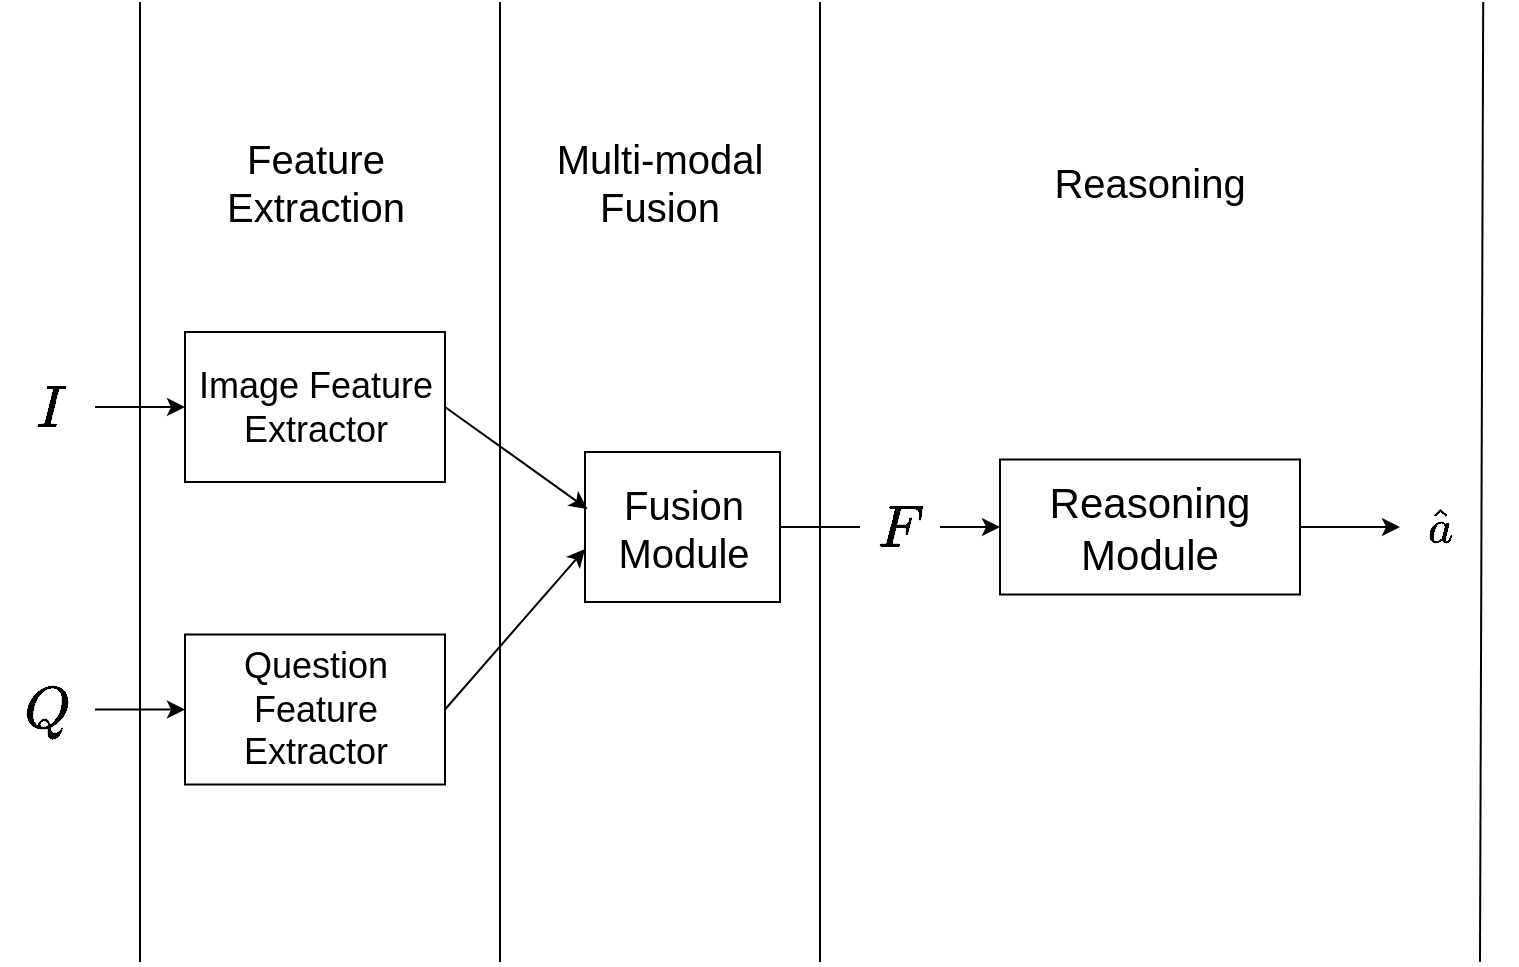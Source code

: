 <mxfile version="12.9.0" type="device"><diagram id="UupYOEqrn4NkPftUX26z" name="Page-1"><mxGraphModel dx="1038" dy="595" grid="1" gridSize="10" guides="1" tooltips="1" connect="1" arrows="1" fold="1" page="1" pageScale="1" pageWidth="850" pageHeight="1100" math="1" shadow="0"><root><mxCell id="0"/><mxCell id="1" parent="0"/><mxCell id="Fv4OYo2fgsuNVgweojiK-3" value="\(I\)" style="text;html=1;strokeColor=none;fillColor=none;align=center;verticalAlign=middle;whiteSpace=wrap;rounded=0;fontSize=25;" vertex="1" parent="1"><mxGeometry x="32.5" y="220" width="45" height="45" as="geometry"/></mxCell><mxCell id="Fv4OYo2fgsuNVgweojiK-4" value="Image Feature Extractor" style="rounded=0;whiteSpace=wrap;html=1;fillColor=none;fontSize=18;" vertex="1" parent="1"><mxGeometry x="122.5" y="205" width="130" height="75" as="geometry"/></mxCell><mxCell id="Fv4OYo2fgsuNVgweojiK-6" value="Question Feature Extractor" style="rounded=0;whiteSpace=wrap;html=1;fillColor=none;fontSize=18;" vertex="1" parent="1"><mxGeometry x="122.5" y="356.25" width="130" height="75" as="geometry"/></mxCell><mxCell id="Fv4OYo2fgsuNVgweojiK-9" value="\(Q\)" style="text;html=1;strokeColor=none;fillColor=none;align=center;verticalAlign=middle;whiteSpace=wrap;rounded=0;fontSize=25;" vertex="1" parent="1"><mxGeometry x="30" y="372.5" width="47.5" height="42.5" as="geometry"/></mxCell><mxCell id="Fv4OYo2fgsuNVgweojiK-11" value="" style="endArrow=classic;html=1;fontSize=25;exitX=1;exitY=0.5;exitDx=0;exitDy=0;entryX=0;entryY=0.5;entryDx=0;entryDy=0;" edge="1" parent="1" source="Fv4OYo2fgsuNVgweojiK-3" target="Fv4OYo2fgsuNVgweojiK-4"><mxGeometry width="50" height="50" relative="1" as="geometry"><mxPoint x="312.5" y="300" as="sourcePoint"/><mxPoint x="362.5" y="250" as="targetPoint"/></mxGeometry></mxCell><mxCell id="Fv4OYo2fgsuNVgweojiK-12" value="" style="endArrow=classic;html=1;fontSize=25;exitX=1;exitY=0.5;exitDx=0;exitDy=0;entryX=0;entryY=0.5;entryDx=0;entryDy=0;" edge="1" parent="1" source="Fv4OYo2fgsuNVgweojiK-9" target="Fv4OYo2fgsuNVgweojiK-6"><mxGeometry width="50" height="50" relative="1" as="geometry"><mxPoint x="-187.5" y="420" as="sourcePoint"/><mxPoint x="-137.5" y="370" as="targetPoint"/></mxGeometry></mxCell><mxCell id="Fv4OYo2fgsuNVgweojiK-13" value="" style="endArrow=classic;html=1;fontSize=25;exitX=1;exitY=0.5;exitDx=0;exitDy=0;entryX=0.013;entryY=0.38;entryDx=0;entryDy=0;entryPerimeter=0;" edge="1" parent="1" source="Fv4OYo2fgsuNVgweojiK-4" target="Fv4OYo2fgsuNVgweojiK-14"><mxGeometry width="50" height="50" relative="1" as="geometry"><mxPoint x="312.5" y="300" as="sourcePoint"/><mxPoint x="362.5" y="290" as="targetPoint"/></mxGeometry></mxCell><mxCell id="Fv4OYo2fgsuNVgweojiK-14" value="Fusion Module" style="rounded=0;whiteSpace=wrap;html=1;fillColor=none;fontSize=20;" vertex="1" parent="1"><mxGeometry x="322.5" y="265" width="97.5" height="75" as="geometry"/></mxCell><mxCell id="Fv4OYo2fgsuNVgweojiK-15" value="" style="endArrow=classic;html=1;fontSize=25;exitX=1;exitY=0.5;exitDx=0;exitDy=0;entryX=0;entryY=0.647;entryDx=0;entryDy=0;entryPerimeter=0;" edge="1" parent="1" source="Fv4OYo2fgsuNVgweojiK-6" target="Fv4OYo2fgsuNVgweojiK-14"><mxGeometry width="50" height="50" relative="1" as="geometry"><mxPoint x="262.5" y="252.5" as="sourcePoint"/><mxPoint x="372.5" y="300" as="targetPoint"/></mxGeometry></mxCell><mxCell id="Fv4OYo2fgsuNVgweojiK-17" value="\(F\)" style="text;html=1;strokeColor=none;fillColor=none;align=center;verticalAlign=middle;whiteSpace=wrap;rounded=0;fontSize=25;" vertex="1" parent="1"><mxGeometry x="460" y="292.5" width="40" height="20" as="geometry"/></mxCell><mxCell id="Fv4OYo2fgsuNVgweojiK-21" value="Reasoning Module" style="rounded=0;whiteSpace=wrap;html=1;fillColor=none;fontSize=21;" vertex="1" parent="1"><mxGeometry x="530" y="268.75" width="150" height="67.5" as="geometry"/></mxCell><mxCell id="Fv4OYo2fgsuNVgweojiK-22" value="" style="endArrow=classic;html=1;fontSize=25;exitX=1;exitY=0.5;exitDx=0;exitDy=0;entryX=0;entryY=0.5;entryDx=0;entryDy=0;" edge="1" parent="1" source="Fv4OYo2fgsuNVgweojiK-17" target="Fv4OYo2fgsuNVgweojiK-21"><mxGeometry width="50" height="50" relative="1" as="geometry"><mxPoint x="400" y="300" as="sourcePoint"/><mxPoint x="450" y="250" as="targetPoint"/></mxGeometry></mxCell><mxCell id="Fv4OYo2fgsuNVgweojiK-23" value="" style="endArrow=classic;html=1;fontSize=20;exitX=1;exitY=0.5;exitDx=0;exitDy=0;entryX=0;entryY=0.5;entryDx=0;entryDy=0;" edge="1" parent="1" source="Fv4OYo2fgsuNVgweojiK-21" target="Fv4OYo2fgsuNVgweojiK-24"><mxGeometry width="50" height="50" relative="1" as="geometry"><mxPoint x="400" y="300" as="sourcePoint"/><mxPoint x="730" y="300" as="targetPoint"/></mxGeometry></mxCell><mxCell id="Fv4OYo2fgsuNVgweojiK-24" value="\(\hat{a}\)" style="text;html=1;strokeColor=none;fillColor=none;align=center;verticalAlign=middle;whiteSpace=wrap;rounded=0;fontSize=20;" vertex="1" parent="1"><mxGeometry x="730" y="292.5" width="40" height="20" as="geometry"/></mxCell><mxCell id="Fv4OYo2fgsuNVgweojiK-28" value="Feature Extraction" style="text;html=1;strokeColor=none;fillColor=none;align=center;verticalAlign=middle;whiteSpace=wrap;rounded=0;fontSize=20;" vertex="1" parent="1"><mxGeometry x="167.5" y="120" width="40" height="20" as="geometry"/></mxCell><mxCell id="Fv4OYo2fgsuNVgweojiK-29" value="" style="endArrow=none;html=1;fontSize=20;" edge="1" parent="1"><mxGeometry width="50" height="50" relative="1" as="geometry"><mxPoint x="100" y="520" as="sourcePoint"/><mxPoint x="100" y="40" as="targetPoint"/></mxGeometry></mxCell><mxCell id="Fv4OYo2fgsuNVgweojiK-30" value="" style="endArrow=none;html=1;fontSize=20;" edge="1" parent="1"><mxGeometry width="50" height="50" relative="1" as="geometry"><mxPoint x="280" y="520" as="sourcePoint"/><mxPoint x="280" y="40" as="targetPoint"/></mxGeometry></mxCell><mxCell id="Fv4OYo2fgsuNVgweojiK-31" value="Multi-modal Fusion" style="text;html=1;strokeColor=none;fillColor=none;align=center;verticalAlign=middle;whiteSpace=wrap;rounded=0;fontSize=20;" vertex="1" parent="1"><mxGeometry x="300" y="85" width="120" height="90" as="geometry"/></mxCell><mxCell id="Fv4OYo2fgsuNVgweojiK-32" value="" style="endArrow=none;html=1;fontSize=20;" edge="1" parent="1"><mxGeometry width="50" height="50" relative="1" as="geometry"><mxPoint x="440" y="520" as="sourcePoint"/><mxPoint x="440" y="40" as="targetPoint"/></mxGeometry></mxCell><mxCell id="Fv4OYo2fgsuNVgweojiK-33" value="Reasoning" style="text;html=1;strokeColor=none;fillColor=none;align=center;verticalAlign=middle;whiteSpace=wrap;rounded=0;fontSize=20;" vertex="1" parent="1"><mxGeometry x="585" y="120" width="40" height="20" as="geometry"/></mxCell><mxCell id="Fv4OYo2fgsuNVgweojiK-34" value="" style="endArrow=none;html=1;fontSize=20;" edge="1" parent="1"><mxGeometry width="50" height="50" relative="1" as="geometry"><mxPoint x="770" y="520" as="sourcePoint"/><mxPoint x="771.6" y="40" as="targetPoint"/></mxGeometry></mxCell><mxCell id="Fv4OYo2fgsuNVgweojiK-35" value="" style="endArrow=none;html=1;fontSize=20;exitX=1;exitY=0.5;exitDx=0;exitDy=0;entryX=0;entryY=0.5;entryDx=0;entryDy=0;" edge="1" parent="1" source="Fv4OYo2fgsuNVgweojiK-14" target="Fv4OYo2fgsuNVgweojiK-17"><mxGeometry width="50" height="50" relative="1" as="geometry"><mxPoint x="420" y="300" as="sourcePoint"/><mxPoint x="470" y="250" as="targetPoint"/></mxGeometry></mxCell></root></mxGraphModel></diagram></mxfile>